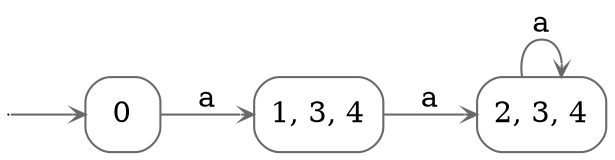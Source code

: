 digraph
{
  vcsn_context = "[a]? → 𝔽₂"
  rankdir = LR
  edge [arrowhead = vee, arrowsize = .6]
  {
    node [shape = point, width = 0]
    I0
  }
  {
    node [shape = circle, style = rounded, width = 0.5]
    0 [label = "0", shape = box, color = DimGray]
    1 [label = "1, 3, 4", shape = box, color = DimGray]
    2 [label = "2, 3, 4", shape = box, color = DimGray]
  }
  I0 -> 0 [color = DimGray]
  0 -> 1 [label = "a", color = DimGray]
  1 -> 2 [label = "a", color = DimGray]
  2 -> 2 [label = "a", color = DimGray]
}
